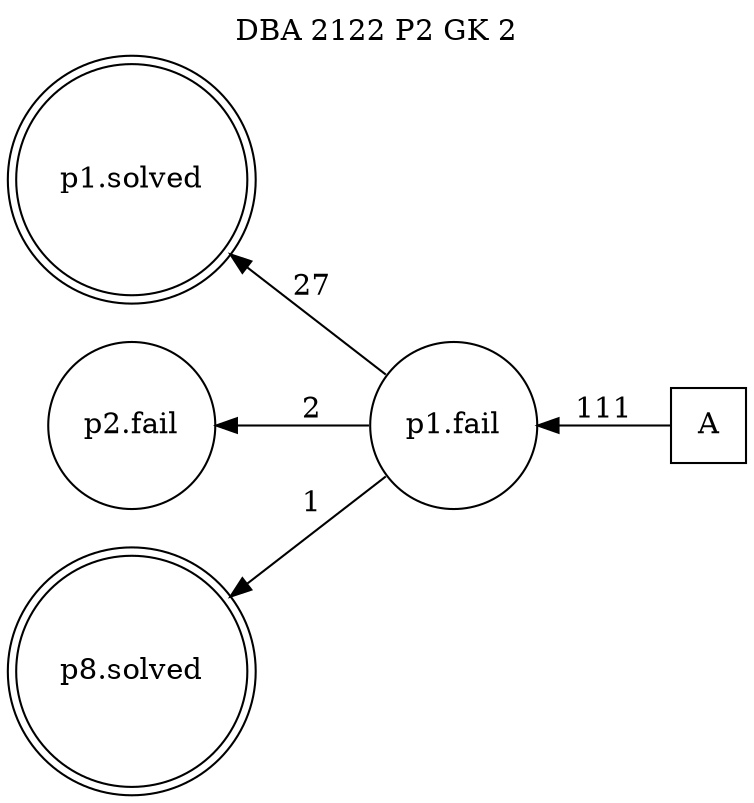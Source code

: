 digraph DBA_2122_P2_GK_2 {
labelloc="tl"
label= " DBA 2122 P2 GK 2 "
rankdir="RL";
graph [ size=" 10 , 10 !"]

"A" [shape="square" label="A"]
"p1.fail" [shape="circle" label="p1.fail"]
"p1.solved" [shape="doublecircle" label="p1.solved"]
"p2.fail" [shape="circle" label="p2.fail"]
"p8.solved" [shape="doublecircle" label="p8.solved"]
"A" -> "p1.fail" [ label=111]
"p1.fail" -> "p1.solved" [ label=27]
"p1.fail" -> "p2.fail" [ label=2]
"p1.fail" -> "p8.solved" [ label=1]
}
